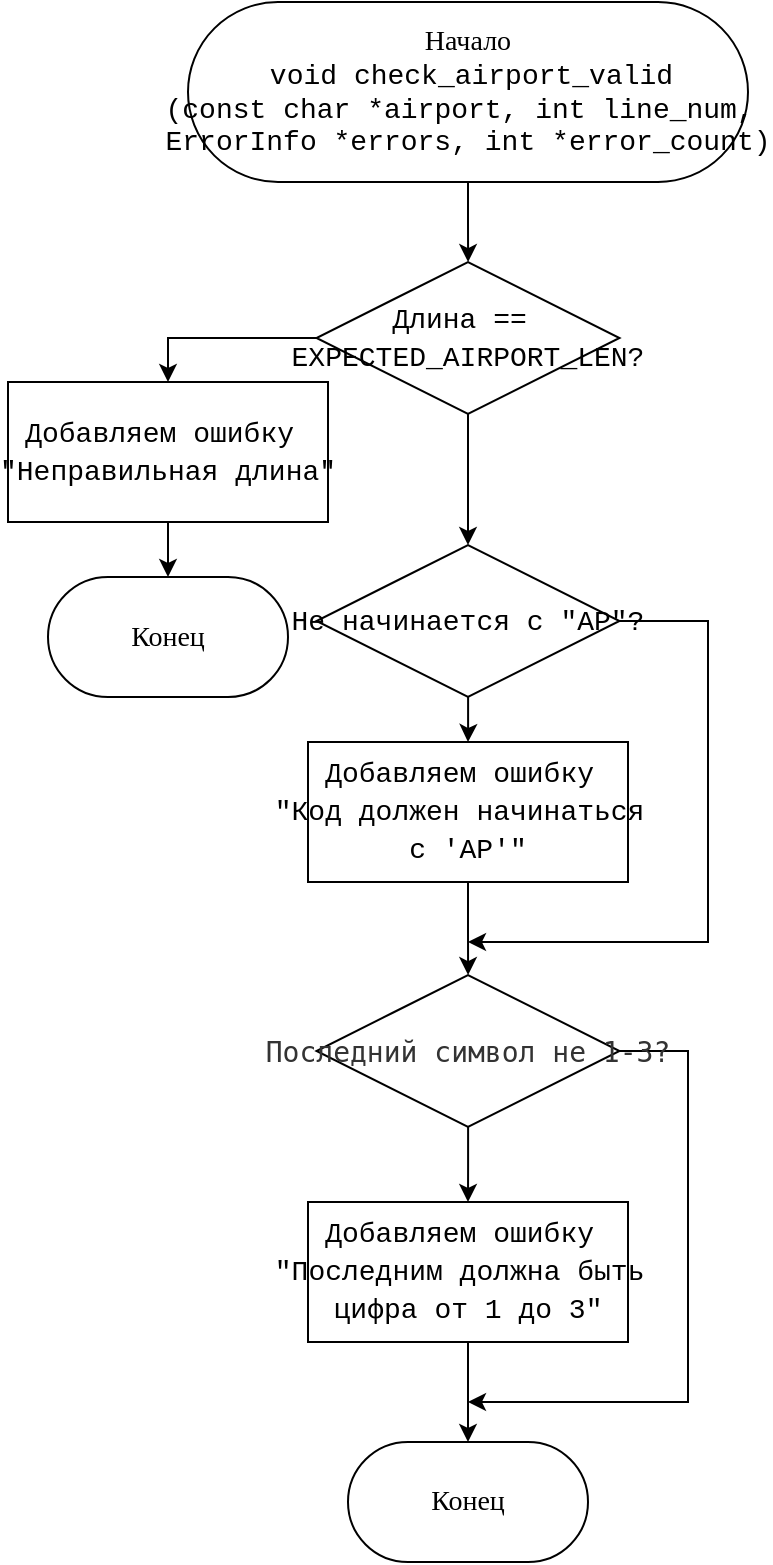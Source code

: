 <mxfile version="27.1.1">
  <diagram name="Страница — 1" id="bezCv6RrOGIs5foWLdcG">
    <mxGraphModel dx="1644" dy="1665" grid="1" gridSize="10" guides="1" tooltips="1" connect="1" arrows="1" fold="1" page="1" pageScale="1" pageWidth="827" pageHeight="1169" math="0" shadow="0">
      <root>
        <mxCell id="0" />
        <mxCell id="1" parent="0" />
        <mxCell id="jYFIoeCahGlcGOlyRAbw-25" value="Конец" style="whiteSpace=wrap;html=1;fontSize=14;fontFamily=Consolas;rounded=1;arcSize=50;" vertex="1" parent="1">
          <mxGeometry x="170" y="417.5" width="120" height="60" as="geometry" />
        </mxCell>
        <mxCell id="jYFIoeCahGlcGOlyRAbw-32" style="edgeStyle=orthogonalEdgeStyle;rounded=0;orthogonalLoop=1;jettySize=auto;html=1;" edge="1" parent="1" source="jYFIoeCahGlcGOlyRAbw-28" target="jYFIoeCahGlcGOlyRAbw-31">
          <mxGeometry relative="1" as="geometry" />
        </mxCell>
        <mxCell id="jYFIoeCahGlcGOlyRAbw-28" value="&lt;font style=&quot;background-color: light-dark(#ffffff, var(--ge-dark-color, #121212));&quot;&gt;Начало&lt;/font&gt;&lt;div&gt;&lt;span&gt;&lt;font&gt;&amp;nbsp;&lt;/font&gt;&lt;/span&gt;&lt;span&gt;&lt;font style=&quot;color: rgb(0, 0, 0);&quot;&gt;&lt;span style=&quot;font-family: Consolas, &amp;quot;Courier New&amp;quot;, monospace; white-space: pre;&quot;&gt;void&lt;/span&gt;&lt;span style=&quot;font-family: Consolas, &amp;quot;Courier New&amp;quot;, monospace; white-space: pre;&quot;&gt; &lt;/span&gt;&lt;span style=&quot;font-family: Consolas, &amp;quot;Courier New&amp;quot;, monospace; white-space: pre;&quot;&gt;check_airport_valid&lt;/span&gt;&lt;/font&gt;&lt;/span&gt;&lt;/div&gt;&lt;div&gt;&lt;span&gt;&lt;font style=&quot;color: rgb(0, 0, 0);&quot;&gt;&lt;span style=&quot;font-family: Consolas, &amp;quot;Courier New&amp;quot;, monospace; white-space: pre;&quot;&gt;(&lt;/span&gt;&lt;span style=&quot;font-family: Consolas, &amp;quot;Courier New&amp;quot;, monospace; white-space: pre;&quot;&gt;const&lt;/span&gt;&lt;span style=&quot;font-family: Consolas, &amp;quot;Courier New&amp;quot;, monospace; white-space: pre;&quot;&gt; &lt;/span&gt;&lt;span style=&quot;font-family: Consolas, &amp;quot;Courier New&amp;quot;, monospace; white-space: pre;&quot;&gt;char&lt;/span&gt;&lt;span style=&quot;font-family: Consolas, &amp;quot;Courier New&amp;quot;, monospace; white-space: pre;&quot;&gt; &lt;/span&gt;&lt;span style=&quot;font-family: Consolas, &amp;quot;Courier New&amp;quot;, monospace; white-space: pre;&quot;&gt;*&lt;/span&gt;&lt;span style=&quot;font-family: Consolas, &amp;quot;Courier New&amp;quot;, monospace; white-space: pre;&quot;&gt;airport&lt;/span&gt;&lt;span style=&quot;font-family: Consolas, &amp;quot;Courier New&amp;quot;, monospace; white-space: pre;&quot;&gt;, &lt;/span&gt;&lt;span style=&quot;font-family: Consolas, &amp;quot;Courier New&amp;quot;, monospace; white-space: pre;&quot;&gt;int&lt;/span&gt;&lt;span style=&quot;font-family: Consolas, &amp;quot;Courier New&amp;quot;, monospace; white-space: pre;&quot;&gt; &lt;/span&gt;&lt;span style=&quot;font-family: Consolas, &amp;quot;Courier New&amp;quot;, monospace; white-space: pre;&quot;&gt;line_num&lt;/span&gt;&lt;span style=&quot;font-family: Consolas, &amp;quot;Courier New&amp;quot;, monospace; white-space: pre;&quot;&gt;, &lt;/span&gt;&lt;/font&gt;&lt;/span&gt;&lt;/div&gt;&lt;div&gt;&lt;span&gt;&lt;font style=&quot;color: rgb(0, 0, 0);&quot;&gt;&lt;span style=&quot;font-family: Consolas, &amp;quot;Courier New&amp;quot;, monospace; white-space: pre;&quot;&gt;ErrorInfo&lt;/span&gt;&lt;span style=&quot;font-family: Consolas, &amp;quot;Courier New&amp;quot;, monospace; white-space: pre;&quot;&gt; &lt;/span&gt;&lt;span style=&quot;font-family: Consolas, &amp;quot;Courier New&amp;quot;, monospace; white-space: pre;&quot;&gt;*&lt;/span&gt;&lt;span style=&quot;font-family: Consolas, &amp;quot;Courier New&amp;quot;, monospace; white-space: pre;&quot;&gt;errors&lt;/span&gt;&lt;span style=&quot;font-family: Consolas, &amp;quot;Courier New&amp;quot;, monospace; white-space: pre;&quot;&gt;, &lt;/span&gt;&lt;span style=&quot;font-family: Consolas, &amp;quot;Courier New&amp;quot;, monospace; white-space: pre;&quot;&gt;int&lt;/span&gt;&lt;span style=&quot;font-family: Consolas, &amp;quot;Courier New&amp;quot;, monospace; white-space: pre;&quot;&gt; &lt;/span&gt;&lt;span style=&quot;font-family: Consolas, &amp;quot;Courier New&amp;quot;, monospace; white-space: pre;&quot;&gt;*&lt;/span&gt;&lt;span style=&quot;font-family: Consolas, &amp;quot;Courier New&amp;quot;, monospace; white-space: pre;&quot;&gt;error_count&lt;/span&gt;&lt;span style=&quot;font-family: Consolas, &amp;quot;Courier New&amp;quot;, monospace; white-space: pre;&quot;&gt;)&lt;/span&gt;&lt;/font&gt;&lt;/span&gt;&lt;/div&gt;" style="rounded=1;whiteSpace=wrap;html=1;arcSize=50;fontFamily=Consolas;fontSize=14;" vertex="1" parent="1">
          <mxGeometry x="240" y="130" width="280" height="90" as="geometry" />
        </mxCell>
        <mxCell id="jYFIoeCahGlcGOlyRAbw-35" style="edgeStyle=orthogonalEdgeStyle;rounded=0;orthogonalLoop=1;jettySize=auto;html=1;" edge="1" parent="1" source="jYFIoeCahGlcGOlyRAbw-31" target="jYFIoeCahGlcGOlyRAbw-34">
          <mxGeometry relative="1" as="geometry">
            <Array as="points">
              <mxPoint x="230" y="298" />
            </Array>
          </mxGeometry>
        </mxCell>
        <mxCell id="jYFIoeCahGlcGOlyRAbw-38" style="edgeStyle=orthogonalEdgeStyle;rounded=0;orthogonalLoop=1;jettySize=auto;html=1;" edge="1" parent="1" source="jYFIoeCahGlcGOlyRAbw-31" target="jYFIoeCahGlcGOlyRAbw-37">
          <mxGeometry relative="1" as="geometry" />
        </mxCell>
        <mxCell id="jYFIoeCahGlcGOlyRAbw-31" value="&lt;div style=&quot;font-family: Consolas, &amp;quot;Courier New&amp;quot;, monospace; line-height: 19px; white-space: pre;&quot;&gt;&lt;div style=&quot;line-height: 19px;&quot;&gt;&lt;div style=&quot;line-height: 19px;&quot;&gt;&lt;div style=&quot;line-height: 19px;&quot;&gt;&lt;span&gt;&lt;font style=&quot;color: rgb(0, 0, 0);&quot;&gt;Длина == &lt;/font&gt;&lt;/span&gt;&lt;/div&gt;&lt;div style=&quot;line-height: 19px;&quot;&gt;&lt;span&gt;&lt;font style=&quot;color: rgb(0, 0, 0);&quot;&gt;EXPECTED_AIRPORT_LEN?&lt;/font&gt;&lt;/span&gt;&lt;/div&gt;&lt;/div&gt;&lt;/div&gt;&lt;/div&gt;" style="rhombus;whiteSpace=wrap;html=1;rounded=1;strokeColor=default;align=center;verticalAlign=middle;arcSize=0;fontFamily=Consolas;fontSize=14;fontColor=default;fillColor=default;" vertex="1" parent="1">
          <mxGeometry x="304.25" y="260" width="151.5" height="76" as="geometry" />
        </mxCell>
        <mxCell id="jYFIoeCahGlcGOlyRAbw-36" style="edgeStyle=orthogonalEdgeStyle;rounded=0;orthogonalLoop=1;jettySize=auto;html=1;" edge="1" parent="1" source="jYFIoeCahGlcGOlyRAbw-34" target="jYFIoeCahGlcGOlyRAbw-25">
          <mxGeometry relative="1" as="geometry" />
        </mxCell>
        <mxCell id="jYFIoeCahGlcGOlyRAbw-34" value="&lt;div style=&quot;font-family: Consolas, &amp;quot;Courier New&amp;quot;, monospace; line-height: 19px; white-space: pre;&quot;&gt;&lt;div style=&quot;&quot;&gt;Добавляем ошибку &lt;/div&gt;&lt;div style=&quot;&quot;&gt;&quot;&lt;span&gt;&lt;font style=&quot;color: rgb(0, 0, 0);&quot;&gt;Неправильная длина&lt;/font&gt;&lt;/span&gt;&lt;span style=&quot;background-color: transparent; color: light-dark(rgb(0, 0, 0), rgb(255, 255, 255));&quot;&gt;&quot;&lt;/span&gt;&lt;br&gt;&lt;/div&gt;&lt;/div&gt;" style="whiteSpace=wrap;html=1;fontSize=14;fontFamily=Consolas;rounded=1;arcSize=0;" vertex="1" parent="1">
          <mxGeometry x="150" y="320" width="160" height="70" as="geometry" />
        </mxCell>
        <mxCell id="jYFIoeCahGlcGOlyRAbw-40" style="edgeStyle=orthogonalEdgeStyle;rounded=0;orthogonalLoop=1;jettySize=auto;html=1;" edge="1" parent="1" source="jYFIoeCahGlcGOlyRAbw-37" target="jYFIoeCahGlcGOlyRAbw-39">
          <mxGeometry relative="1" as="geometry" />
        </mxCell>
        <mxCell id="jYFIoeCahGlcGOlyRAbw-44" style="edgeStyle=orthogonalEdgeStyle;rounded=0;orthogonalLoop=1;jettySize=auto;html=1;" edge="1" parent="1" source="jYFIoeCahGlcGOlyRAbw-37">
          <mxGeometry relative="1" as="geometry">
            <mxPoint x="380" y="600" as="targetPoint" />
            <Array as="points">
              <mxPoint x="500" y="440" />
              <mxPoint x="500" y="600" />
              <mxPoint x="380" y="600" />
            </Array>
          </mxGeometry>
        </mxCell>
        <mxCell id="jYFIoeCahGlcGOlyRAbw-37" value="&lt;div style=&quot;font-family: Consolas, &amp;quot;Courier New&amp;quot;, monospace; line-height: 19px; white-space: pre;&quot;&gt;&lt;div style=&quot;line-height: 19px;&quot;&gt;&lt;div style=&quot;line-height: 19px;&quot;&gt;&lt;div style=&quot;line-height: 19px;&quot;&gt;&lt;span&gt;&lt;font style=&quot;color: rgb(0, 0, 0);&quot;&gt;Не начинается с &quot;AP&quot;?&lt;/font&gt;&lt;/span&gt;&lt;/div&gt;&lt;/div&gt;&lt;/div&gt;&lt;/div&gt;" style="rhombus;whiteSpace=wrap;html=1;rounded=1;strokeColor=default;align=center;verticalAlign=middle;arcSize=0;fontFamily=Consolas;fontSize=14;fontColor=default;fillColor=default;" vertex="1" parent="1">
          <mxGeometry x="304.25" y="401.5" width="151.5" height="76" as="geometry" />
        </mxCell>
        <mxCell id="jYFIoeCahGlcGOlyRAbw-47" style="edgeStyle=orthogonalEdgeStyle;rounded=0;orthogonalLoop=1;jettySize=auto;html=1;" edge="1" parent="1" source="jYFIoeCahGlcGOlyRAbw-39" target="jYFIoeCahGlcGOlyRAbw-46">
          <mxGeometry relative="1" as="geometry" />
        </mxCell>
        <mxCell id="jYFIoeCahGlcGOlyRAbw-39" value="&lt;div style=&quot;font-family: Consolas, &amp;quot;Courier New&amp;quot;, monospace; line-height: 19px; white-space: pre;&quot;&gt;&lt;div style=&quot;&quot;&gt;Добавляем ошибку &lt;/div&gt;&lt;div style=&quot;&quot;&gt;&quot;&lt;span&gt;&lt;font style=&quot;color: rgb(0, 0, 0);&quot;&gt;Код должен начинаться &lt;/font&gt;&lt;/span&gt;&lt;/div&gt;&lt;div style=&quot;&quot;&gt;&lt;span&gt;&lt;font style=&quot;color: rgb(0, 0, 0);&quot;&gt;с &#39;AP&#39;&lt;/font&gt;&lt;/span&gt;&lt;span style=&quot;background-color: transparent; color: light-dark(rgb(0, 0, 0), rgb(255, 255, 255));&quot;&gt;&quot;&lt;/span&gt;&lt;br&gt;&lt;/div&gt;&lt;/div&gt;" style="whiteSpace=wrap;html=1;fontSize=14;fontFamily=Consolas;rounded=1;arcSize=0;" vertex="1" parent="1">
          <mxGeometry x="300" y="500" width="160" height="70" as="geometry" />
        </mxCell>
        <mxCell id="jYFIoeCahGlcGOlyRAbw-49" style="edgeStyle=orthogonalEdgeStyle;rounded=0;orthogonalLoop=1;jettySize=auto;html=1;" edge="1" parent="1" source="jYFIoeCahGlcGOlyRAbw-46" target="jYFIoeCahGlcGOlyRAbw-48">
          <mxGeometry relative="1" as="geometry" />
        </mxCell>
        <mxCell id="jYFIoeCahGlcGOlyRAbw-50" style="edgeStyle=orthogonalEdgeStyle;rounded=0;orthogonalLoop=1;jettySize=auto;html=1;" edge="1" parent="1" source="jYFIoeCahGlcGOlyRAbw-46">
          <mxGeometry relative="1" as="geometry">
            <mxPoint x="380" y="830" as="targetPoint" />
            <Array as="points">
              <mxPoint x="490" y="655" />
              <mxPoint x="490" y="830" />
              <mxPoint x="390" y="830" />
            </Array>
          </mxGeometry>
        </mxCell>
        <mxCell id="jYFIoeCahGlcGOlyRAbw-46" value="&lt;div style=&quot;line-height: 19px; white-space: pre;&quot;&gt;&lt;div style=&quot;line-height: 19px;&quot;&gt;&lt;div style=&quot;line-height: 19px;&quot;&gt;&lt;div style=&quot;line-height: 19px;&quot;&gt;&lt;span style=&quot;color: rgb(51, 51, 51); white-space-collapse: collapse;&quot;&gt;&lt;font face=&quot;Consolas, Monaco, Andale Mono, Ubuntu Mono, monospace&quot;&gt;Последний символ не 1-3?&lt;/font&gt;&lt;/span&gt;&lt;/div&gt;&lt;/div&gt;&lt;/div&gt;&lt;/div&gt;" style="rhombus;whiteSpace=wrap;html=1;rounded=1;strokeColor=default;align=center;verticalAlign=middle;arcSize=0;fontFamily=Consolas;fontSize=14;fontColor=default;fillColor=default;" vertex="1" parent="1">
          <mxGeometry x="304.25" y="616.5" width="151.5" height="76" as="geometry" />
        </mxCell>
        <mxCell id="jYFIoeCahGlcGOlyRAbw-52" style="edgeStyle=orthogonalEdgeStyle;rounded=0;orthogonalLoop=1;jettySize=auto;html=1;" edge="1" parent="1" source="jYFIoeCahGlcGOlyRAbw-48" target="jYFIoeCahGlcGOlyRAbw-51">
          <mxGeometry relative="1" as="geometry" />
        </mxCell>
        <mxCell id="jYFIoeCahGlcGOlyRAbw-48" value="&lt;div style=&quot;font-family: Consolas, &amp;quot;Courier New&amp;quot;, monospace; line-height: 19px; white-space: pre;&quot;&gt;&lt;div style=&quot;&quot;&gt;Добавляем ошибку &lt;/div&gt;&lt;div style=&quot;&quot;&gt;&quot;Последним должна быть &lt;/div&gt;&lt;div style=&quot;&quot;&gt;цифра от 1 до 3&lt;span style=&quot;background-color: transparent; color: light-dark(rgb(0, 0, 0), rgb(255, 255, 255));&quot;&gt;&quot;&lt;/span&gt;&lt;/div&gt;&lt;/div&gt;" style="whiteSpace=wrap;html=1;fontSize=14;fontFamily=Consolas;rounded=1;arcSize=0;" vertex="1" parent="1">
          <mxGeometry x="300" y="730" width="160" height="70" as="geometry" />
        </mxCell>
        <mxCell id="jYFIoeCahGlcGOlyRAbw-51" value="Конец" style="whiteSpace=wrap;html=1;fontSize=14;fontFamily=Consolas;rounded=1;arcSize=50;" vertex="1" parent="1">
          <mxGeometry x="320" y="850" width="120" height="60" as="geometry" />
        </mxCell>
      </root>
    </mxGraphModel>
  </diagram>
</mxfile>
